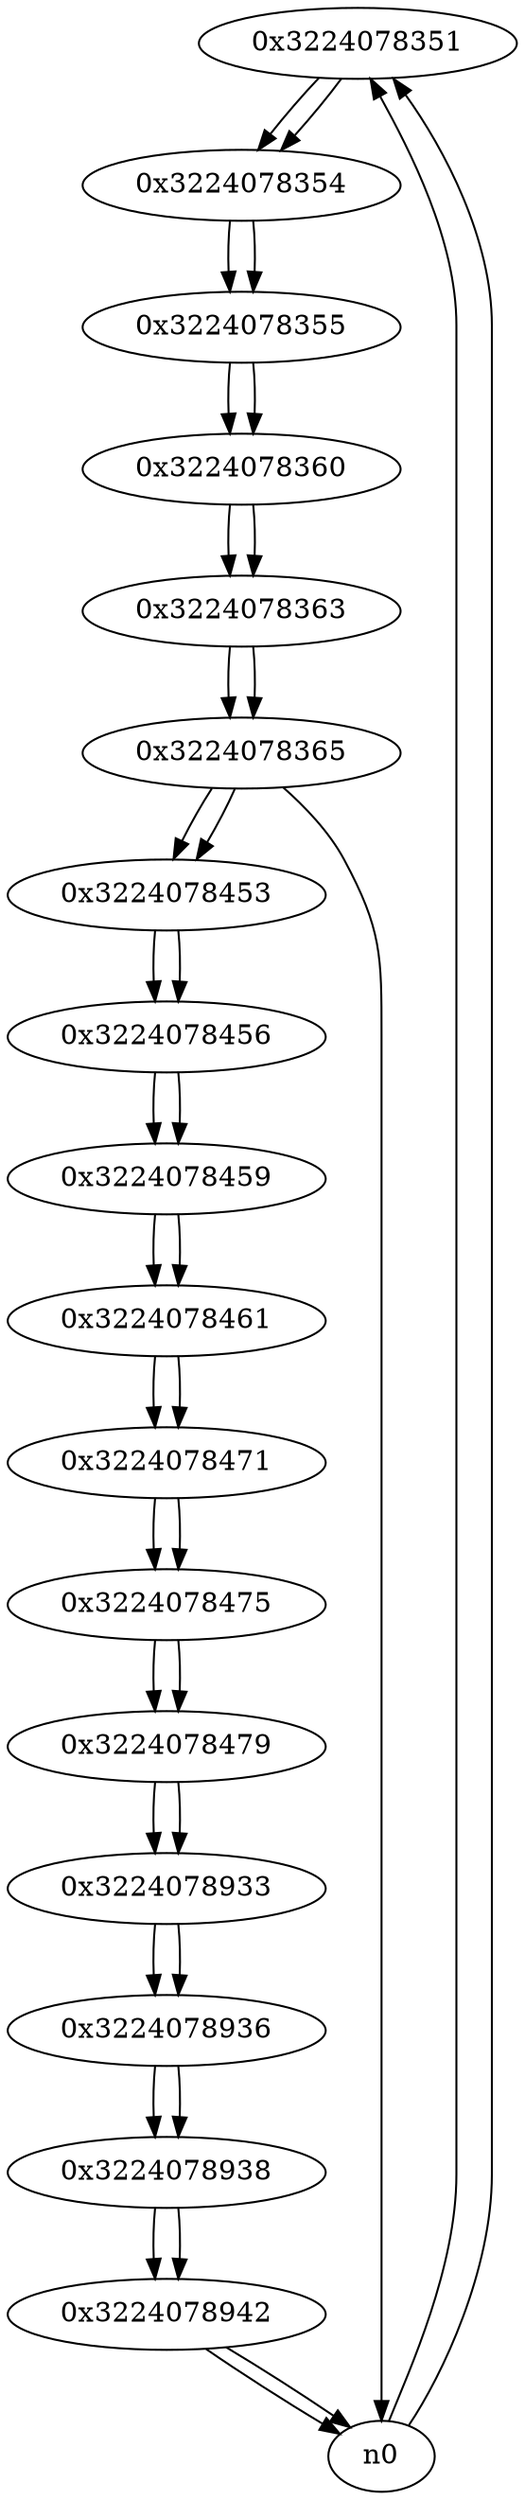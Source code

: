 digraph G{
/* nodes */
  n1 [label="0x3224078351"]
  n2 [label="0x3224078354"]
  n3 [label="0x3224078355"]
  n4 [label="0x3224078360"]
  n5 [label="0x3224078363"]
  n6 [label="0x3224078365"]
  n7 [label="0x3224078453"]
  n8 [label="0x3224078456"]
  n9 [label="0x3224078459"]
  n10 [label="0x3224078461"]
  n11 [label="0x3224078471"]
  n12 [label="0x3224078475"]
  n13 [label="0x3224078479"]
  n14 [label="0x3224078933"]
  n15 [label="0x3224078936"]
  n16 [label="0x3224078938"]
  n17 [label="0x3224078942"]
/* edges */
n1 -> n2;
n0 -> n1;
n0 -> n1;
n2 -> n3;
n1 -> n2;
n3 -> n4;
n2 -> n3;
n4 -> n5;
n3 -> n4;
n5 -> n6;
n4 -> n5;
n6 -> n7;
n6 -> n0;
n5 -> n6;
n7 -> n8;
n6 -> n7;
n8 -> n9;
n7 -> n8;
n9 -> n10;
n8 -> n9;
n10 -> n11;
n9 -> n10;
n11 -> n12;
n10 -> n11;
n12 -> n13;
n11 -> n12;
n13 -> n14;
n12 -> n13;
n14 -> n15;
n13 -> n14;
n15 -> n16;
n14 -> n15;
n16 -> n17;
n15 -> n16;
n17 -> n0;
n17 -> n0;
n16 -> n17;
}
